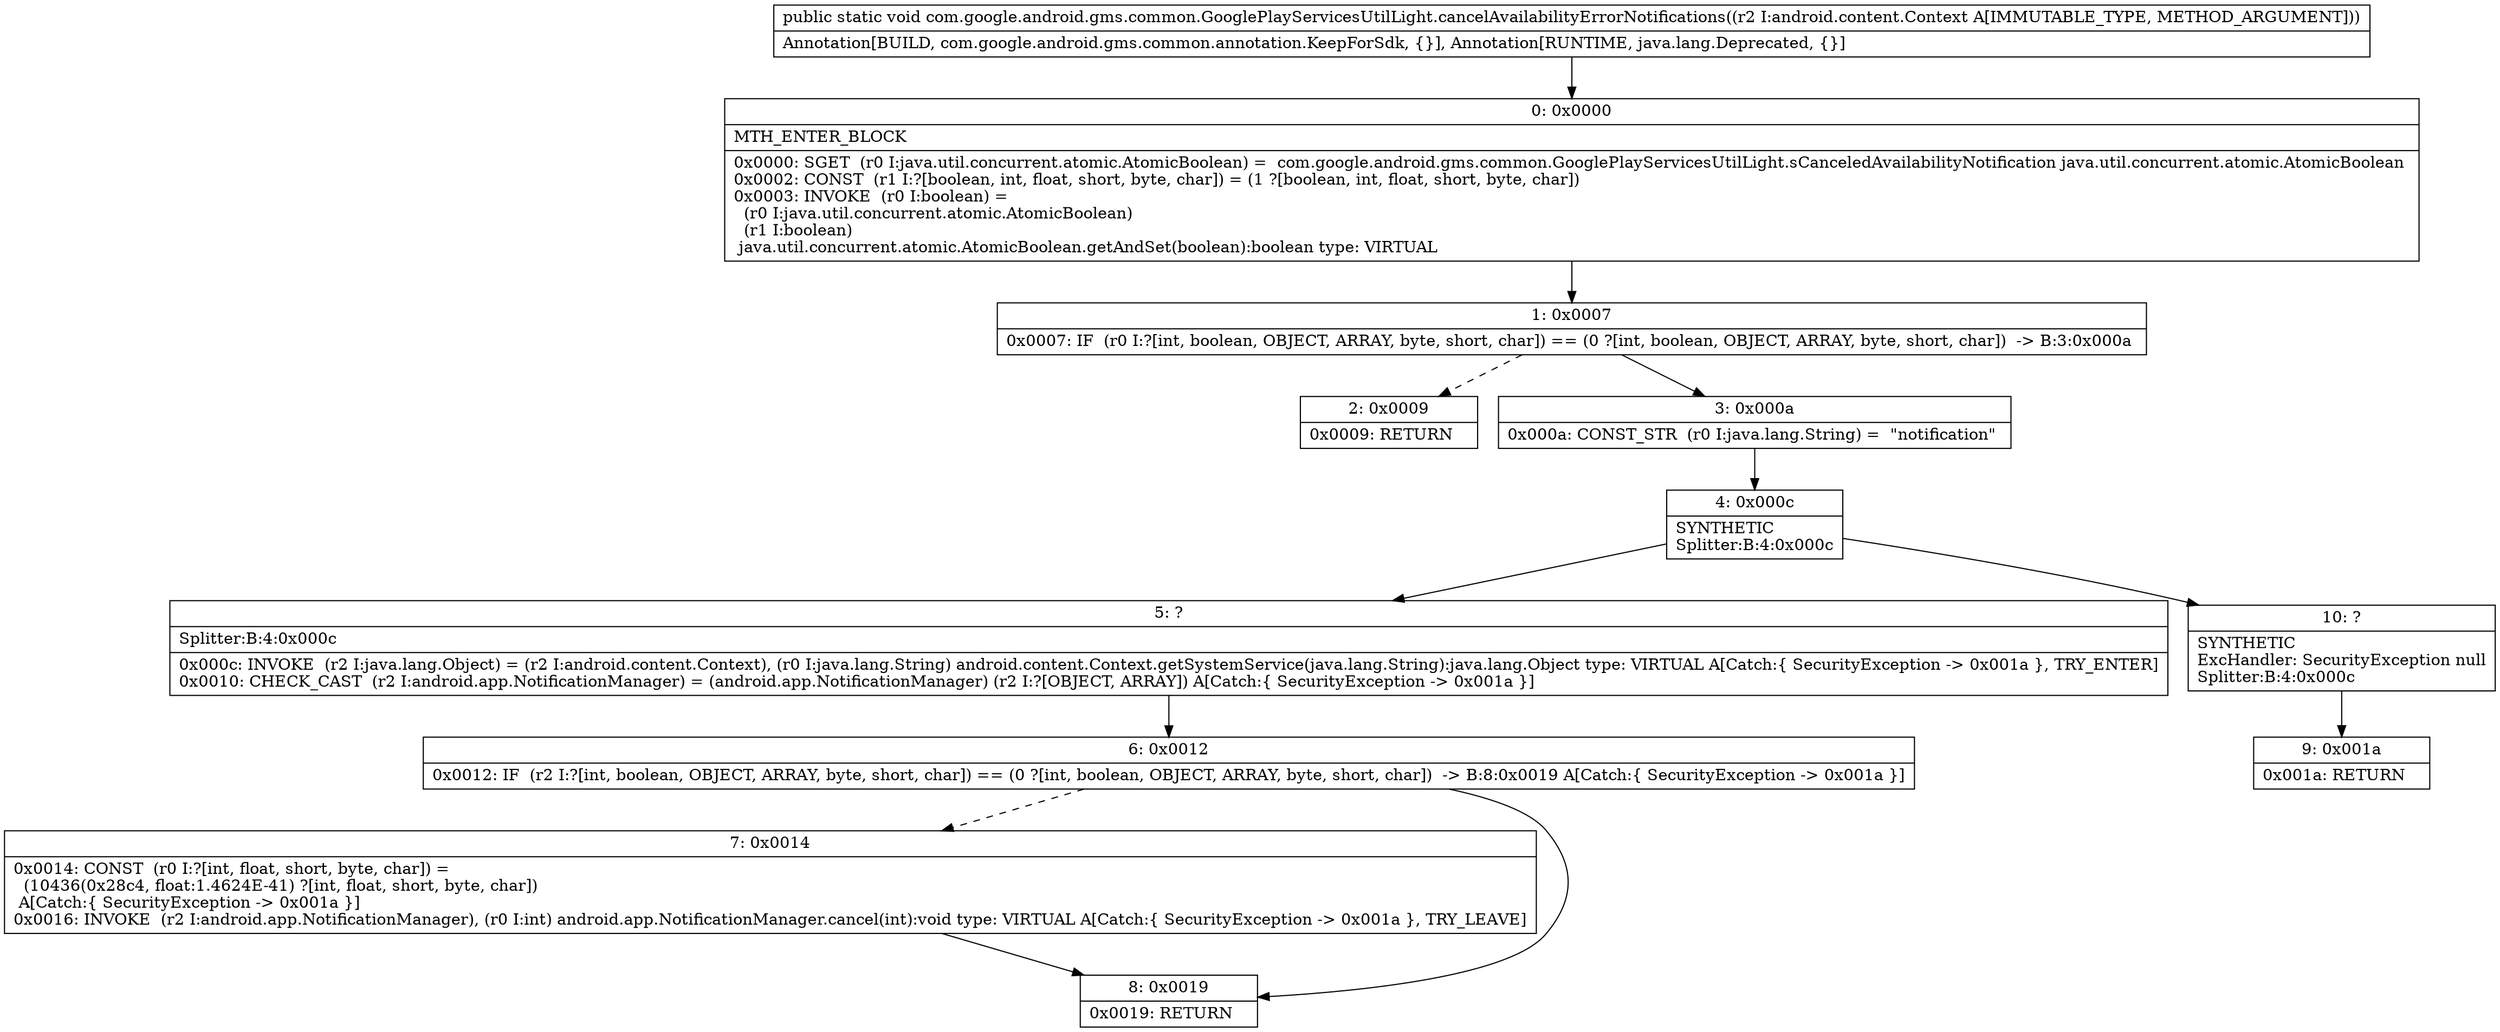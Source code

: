 digraph "CFG forcom.google.android.gms.common.GooglePlayServicesUtilLight.cancelAvailabilityErrorNotifications(Landroid\/content\/Context;)V" {
Node_0 [shape=record,label="{0\:\ 0x0000|MTH_ENTER_BLOCK\l|0x0000: SGET  (r0 I:java.util.concurrent.atomic.AtomicBoolean) =  com.google.android.gms.common.GooglePlayServicesUtilLight.sCanceledAvailabilityNotification java.util.concurrent.atomic.AtomicBoolean \l0x0002: CONST  (r1 I:?[boolean, int, float, short, byte, char]) = (1 ?[boolean, int, float, short, byte, char]) \l0x0003: INVOKE  (r0 I:boolean) = \l  (r0 I:java.util.concurrent.atomic.AtomicBoolean)\l  (r1 I:boolean)\l java.util.concurrent.atomic.AtomicBoolean.getAndSet(boolean):boolean type: VIRTUAL \l}"];
Node_1 [shape=record,label="{1\:\ 0x0007|0x0007: IF  (r0 I:?[int, boolean, OBJECT, ARRAY, byte, short, char]) == (0 ?[int, boolean, OBJECT, ARRAY, byte, short, char])  \-\> B:3:0x000a \l}"];
Node_2 [shape=record,label="{2\:\ 0x0009|0x0009: RETURN   \l}"];
Node_3 [shape=record,label="{3\:\ 0x000a|0x000a: CONST_STR  (r0 I:java.lang.String) =  \"notification\" \l}"];
Node_4 [shape=record,label="{4\:\ 0x000c|SYNTHETIC\lSplitter:B:4:0x000c\l}"];
Node_5 [shape=record,label="{5\:\ ?|Splitter:B:4:0x000c\l|0x000c: INVOKE  (r2 I:java.lang.Object) = (r2 I:android.content.Context), (r0 I:java.lang.String) android.content.Context.getSystemService(java.lang.String):java.lang.Object type: VIRTUAL A[Catch:\{ SecurityException \-\> 0x001a \}, TRY_ENTER]\l0x0010: CHECK_CAST  (r2 I:android.app.NotificationManager) = (android.app.NotificationManager) (r2 I:?[OBJECT, ARRAY]) A[Catch:\{ SecurityException \-\> 0x001a \}]\l}"];
Node_6 [shape=record,label="{6\:\ 0x0012|0x0012: IF  (r2 I:?[int, boolean, OBJECT, ARRAY, byte, short, char]) == (0 ?[int, boolean, OBJECT, ARRAY, byte, short, char])  \-\> B:8:0x0019 A[Catch:\{ SecurityException \-\> 0x001a \}]\l}"];
Node_7 [shape=record,label="{7\:\ 0x0014|0x0014: CONST  (r0 I:?[int, float, short, byte, char]) = \l  (10436(0x28c4, float:1.4624E\-41) ?[int, float, short, byte, char])\l A[Catch:\{ SecurityException \-\> 0x001a \}]\l0x0016: INVOKE  (r2 I:android.app.NotificationManager), (r0 I:int) android.app.NotificationManager.cancel(int):void type: VIRTUAL A[Catch:\{ SecurityException \-\> 0x001a \}, TRY_LEAVE]\l}"];
Node_8 [shape=record,label="{8\:\ 0x0019|0x0019: RETURN   \l}"];
Node_9 [shape=record,label="{9\:\ 0x001a|0x001a: RETURN   \l}"];
Node_10 [shape=record,label="{10\:\ ?|SYNTHETIC\lExcHandler: SecurityException null\lSplitter:B:4:0x000c\l}"];
MethodNode[shape=record,label="{public static void com.google.android.gms.common.GooglePlayServicesUtilLight.cancelAvailabilityErrorNotifications((r2 I:android.content.Context A[IMMUTABLE_TYPE, METHOD_ARGUMENT]))  | Annotation[BUILD, com.google.android.gms.common.annotation.KeepForSdk, \{\}], Annotation[RUNTIME, java.lang.Deprecated, \{\}]\l}"];
MethodNode -> Node_0;
Node_0 -> Node_1;
Node_1 -> Node_2[style=dashed];
Node_1 -> Node_3;
Node_3 -> Node_4;
Node_4 -> Node_5;
Node_4 -> Node_10;
Node_5 -> Node_6;
Node_6 -> Node_7[style=dashed];
Node_6 -> Node_8;
Node_7 -> Node_8;
Node_10 -> Node_9;
}

